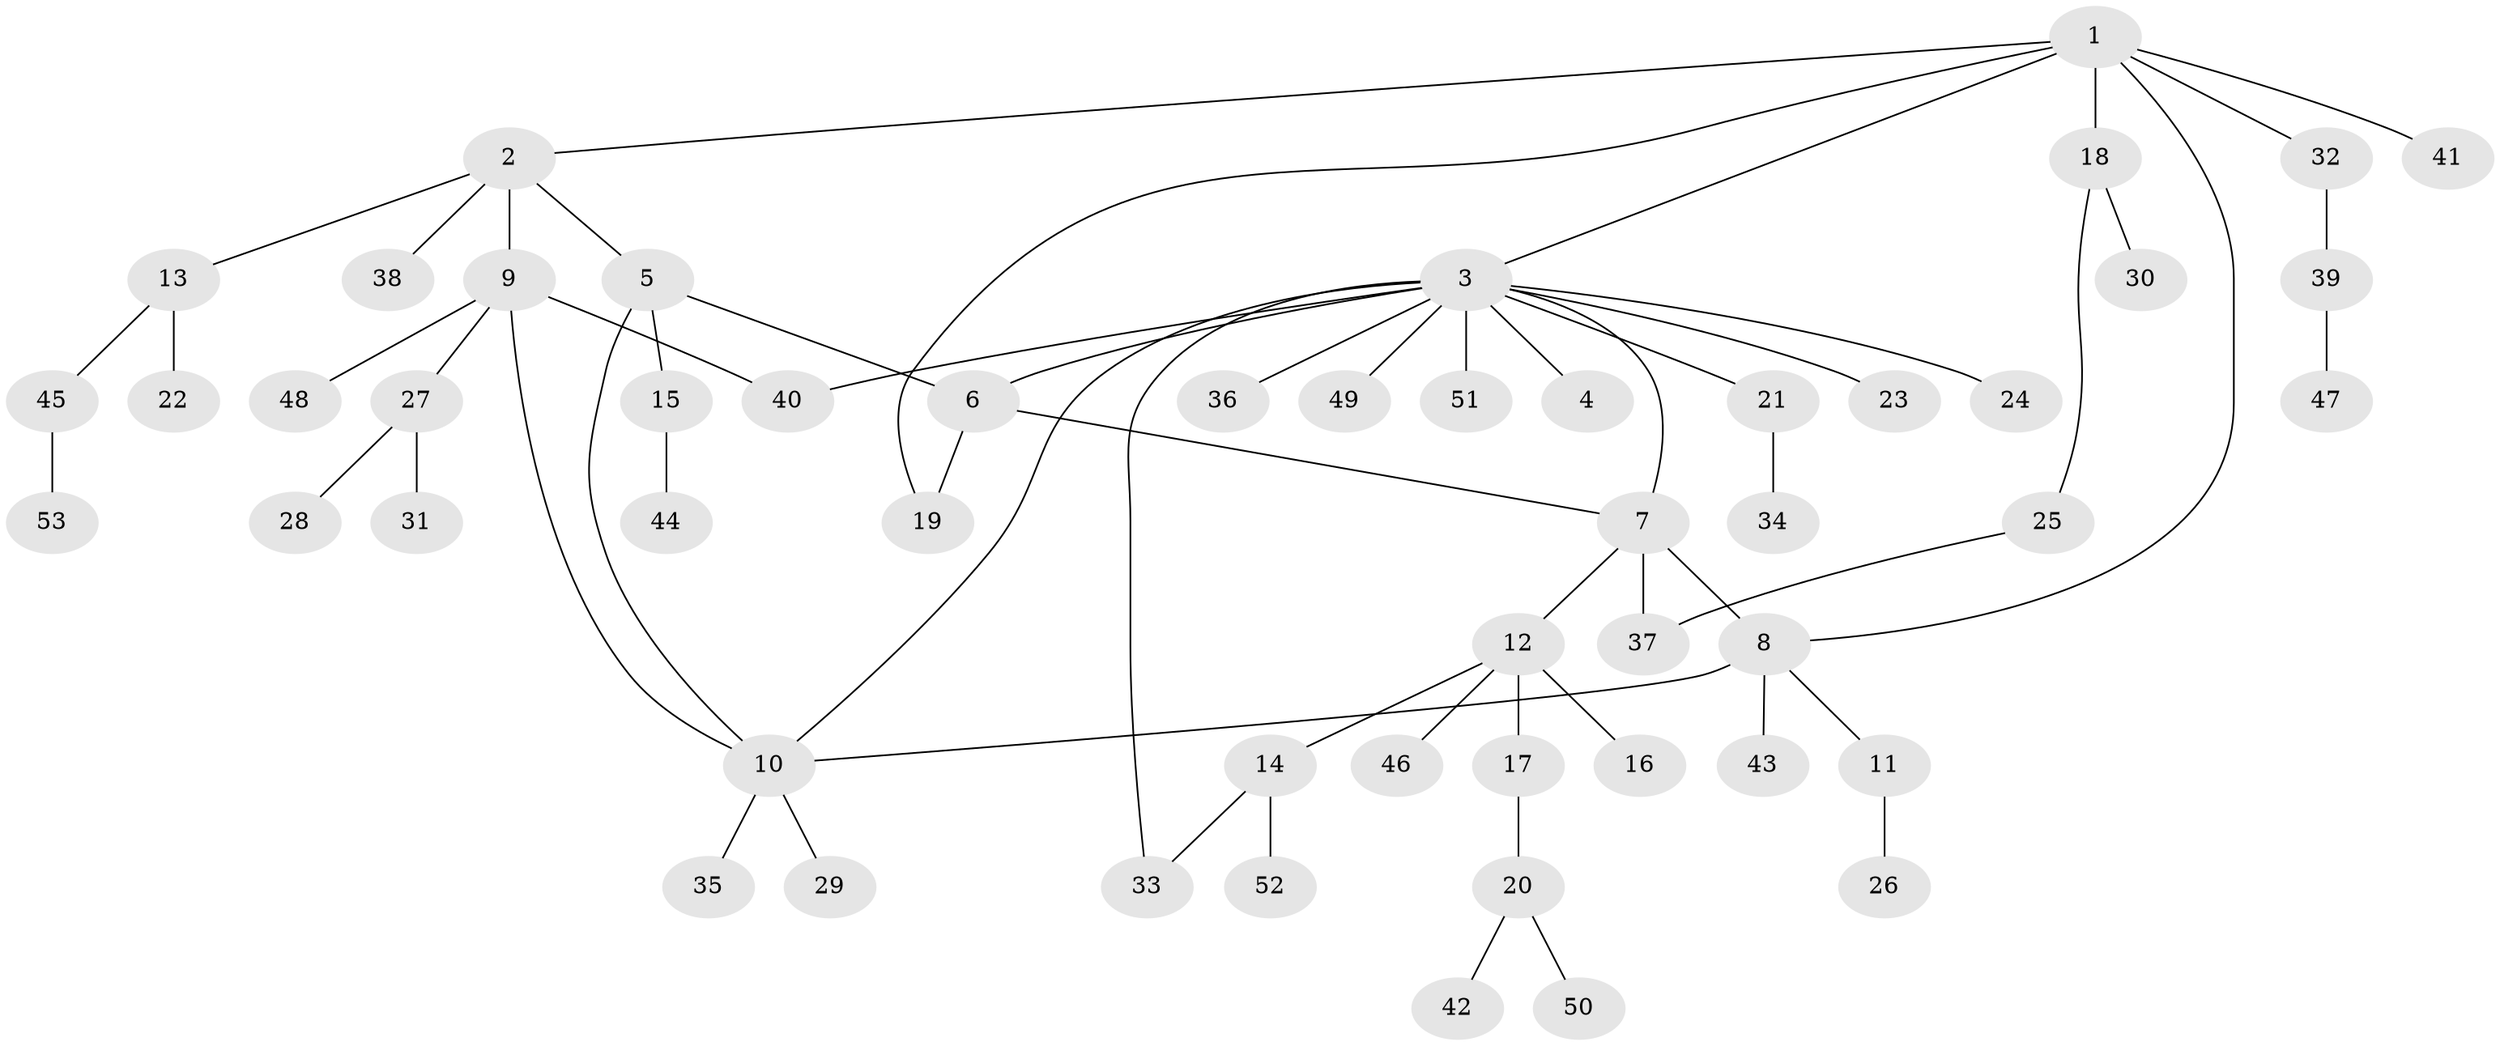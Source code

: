 // coarse degree distribution, {7: 0.027777777777777776, 4: 0.08333333333333333, 13: 0.027777777777777776, 1: 0.5277777777777778, 8: 0.05555555555555555, 5: 0.027777777777777776, 2: 0.25}
// Generated by graph-tools (version 1.1) at 2025/42/03/06/25 10:42:10]
// undirected, 53 vertices, 62 edges
graph export_dot {
graph [start="1"]
  node [color=gray90,style=filled];
  1;
  2;
  3;
  4;
  5;
  6;
  7;
  8;
  9;
  10;
  11;
  12;
  13;
  14;
  15;
  16;
  17;
  18;
  19;
  20;
  21;
  22;
  23;
  24;
  25;
  26;
  27;
  28;
  29;
  30;
  31;
  32;
  33;
  34;
  35;
  36;
  37;
  38;
  39;
  40;
  41;
  42;
  43;
  44;
  45;
  46;
  47;
  48;
  49;
  50;
  51;
  52;
  53;
  1 -- 2;
  1 -- 3;
  1 -- 8;
  1 -- 18;
  1 -- 19;
  1 -- 32;
  1 -- 41;
  2 -- 5;
  2 -- 9;
  2 -- 13;
  2 -- 38;
  3 -- 4;
  3 -- 6;
  3 -- 7;
  3 -- 10;
  3 -- 21;
  3 -- 23;
  3 -- 24;
  3 -- 33;
  3 -- 36;
  3 -- 40;
  3 -- 49;
  3 -- 51;
  5 -- 6;
  5 -- 10;
  5 -- 15;
  6 -- 7;
  6 -- 19;
  7 -- 8;
  7 -- 12;
  7 -- 37;
  8 -- 10;
  8 -- 11;
  8 -- 43;
  9 -- 10;
  9 -- 27;
  9 -- 40;
  9 -- 48;
  10 -- 29;
  10 -- 35;
  11 -- 26;
  12 -- 14;
  12 -- 16;
  12 -- 17;
  12 -- 46;
  13 -- 22;
  13 -- 45;
  14 -- 33;
  14 -- 52;
  15 -- 44;
  17 -- 20;
  18 -- 25;
  18 -- 30;
  20 -- 42;
  20 -- 50;
  21 -- 34;
  25 -- 37;
  27 -- 28;
  27 -- 31;
  32 -- 39;
  39 -- 47;
  45 -- 53;
}
